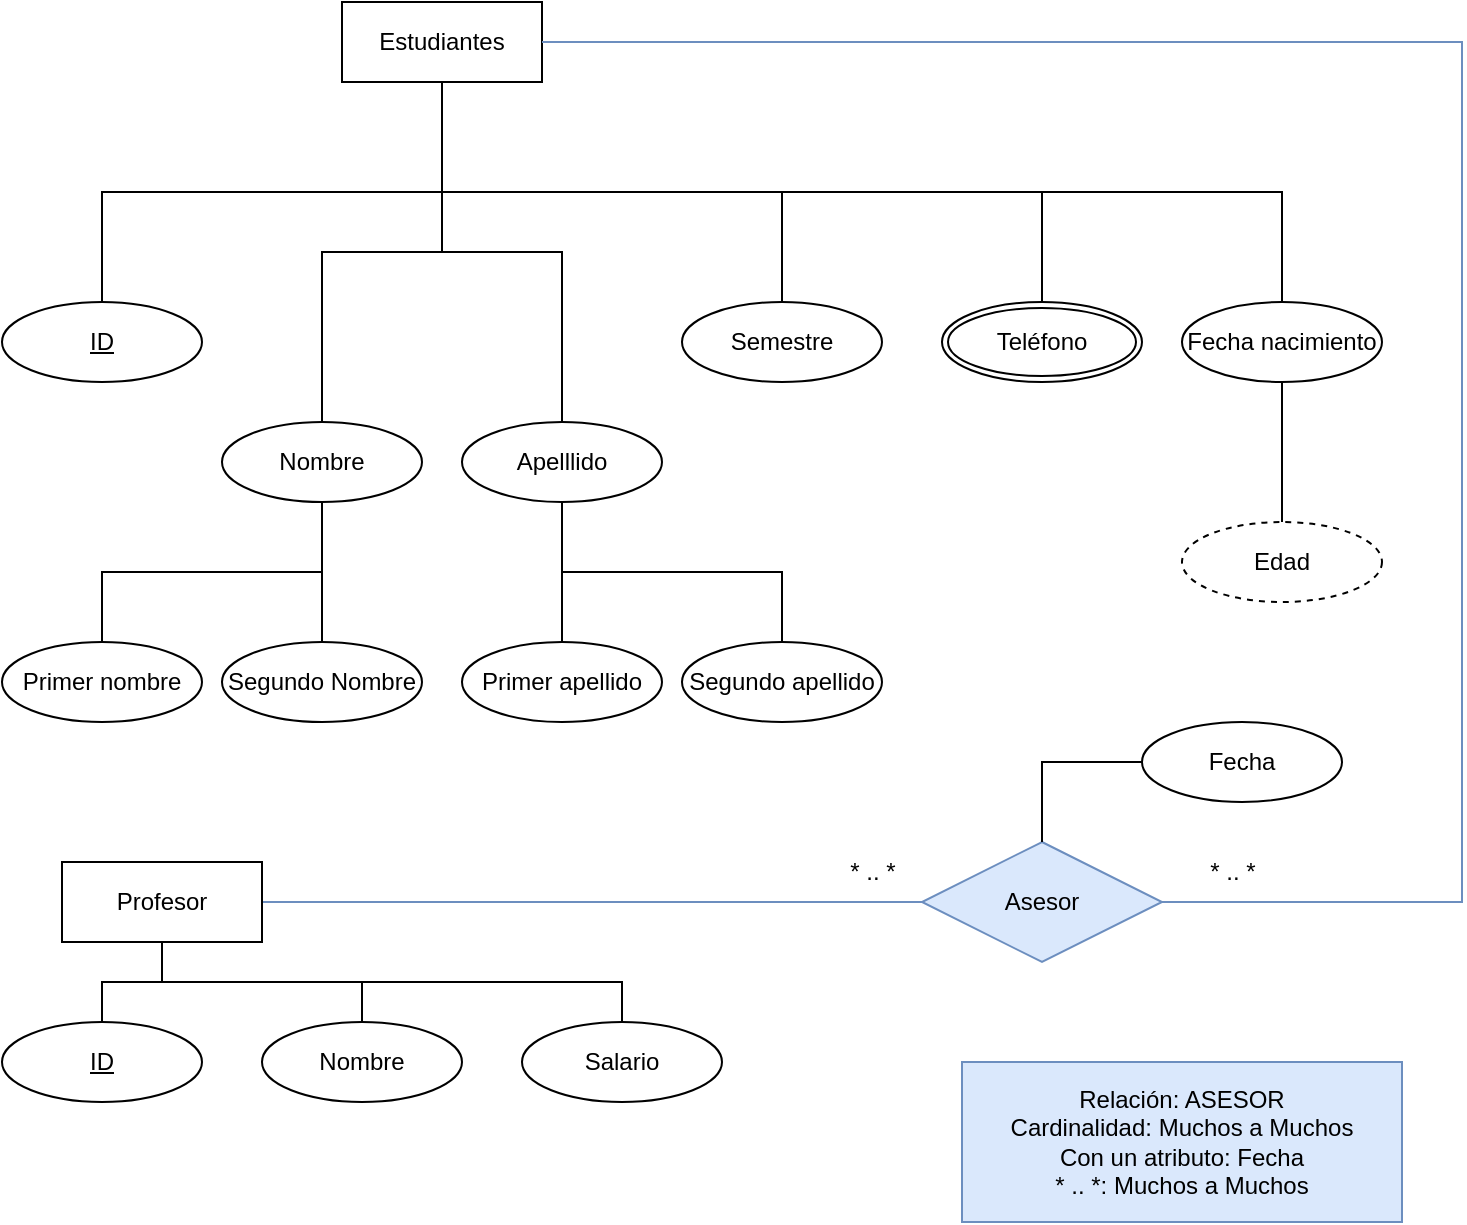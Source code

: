 <mxfile version="21.6.7" type="device">
  <diagram id="R2lEEEUBdFMjLlhIrx00" name="Page-1">
    <mxGraphModel dx="989" dy="626" grid="1" gridSize="10" guides="1" tooltips="1" connect="1" arrows="1" fold="1" page="1" pageScale="1" pageWidth="850" pageHeight="1100" math="0" shadow="0" extFonts="Permanent Marker^https://fonts.googleapis.com/css?family=Permanent+Marker">
      <root>
        <mxCell id="0" />
        <mxCell id="1" parent="0" />
        <mxCell id="CgryGg1mfbn8uc2uhe24-1" value="Estudiantes" style="whiteSpace=wrap;html=1;align=center;" vertex="1" parent="1">
          <mxGeometry x="200" y="60" width="100" height="40" as="geometry" />
        </mxCell>
        <mxCell id="CgryGg1mfbn8uc2uhe24-9" style="edgeStyle=orthogonalEdgeStyle;rounded=0;orthogonalLoop=1;jettySize=auto;html=1;exitX=0.5;exitY=0;exitDx=0;exitDy=0;entryX=0.5;entryY=1;entryDx=0;entryDy=0;endArrow=none;endFill=0;" edge="1" parent="1" source="CgryGg1mfbn8uc2uhe24-3" target="CgryGg1mfbn8uc2uhe24-1">
          <mxGeometry relative="1" as="geometry" />
        </mxCell>
        <mxCell id="CgryGg1mfbn8uc2uhe24-3" value="Nombre" style="ellipse;whiteSpace=wrap;html=1;align=center;" vertex="1" parent="1">
          <mxGeometry x="140" y="270" width="100" height="40" as="geometry" />
        </mxCell>
        <mxCell id="CgryGg1mfbn8uc2uhe24-10" style="edgeStyle=orthogonalEdgeStyle;rounded=0;orthogonalLoop=1;jettySize=auto;html=1;entryX=0.5;entryY=1;entryDx=0;entryDy=0;endArrow=none;endFill=0;" edge="1" parent="1" source="CgryGg1mfbn8uc2uhe24-4" target="CgryGg1mfbn8uc2uhe24-1">
          <mxGeometry relative="1" as="geometry" />
        </mxCell>
        <mxCell id="CgryGg1mfbn8uc2uhe24-4" value="Apelllido" style="ellipse;whiteSpace=wrap;html=1;align=center;" vertex="1" parent="1">
          <mxGeometry x="260" y="270" width="100" height="40" as="geometry" />
        </mxCell>
        <mxCell id="CgryGg1mfbn8uc2uhe24-11" style="edgeStyle=orthogonalEdgeStyle;rounded=0;orthogonalLoop=1;jettySize=auto;html=1;entryX=0.5;entryY=1;entryDx=0;entryDy=0;exitX=0.5;exitY=0;exitDx=0;exitDy=0;endArrow=none;endFill=0;" edge="1" parent="1" source="CgryGg1mfbn8uc2uhe24-5" target="CgryGg1mfbn8uc2uhe24-1">
          <mxGeometry relative="1" as="geometry" />
        </mxCell>
        <mxCell id="CgryGg1mfbn8uc2uhe24-5" value="Semestre" style="ellipse;whiteSpace=wrap;html=1;align=center;" vertex="1" parent="1">
          <mxGeometry x="370" y="210" width="100" height="40" as="geometry" />
        </mxCell>
        <mxCell id="CgryGg1mfbn8uc2uhe24-8" style="edgeStyle=orthogonalEdgeStyle;rounded=0;orthogonalLoop=1;jettySize=auto;html=1;entryX=0.5;entryY=1;entryDx=0;entryDy=0;exitX=0.5;exitY=0;exitDx=0;exitDy=0;endArrow=none;endFill=0;" edge="1" parent="1" source="CgryGg1mfbn8uc2uhe24-7" target="CgryGg1mfbn8uc2uhe24-1">
          <mxGeometry relative="1" as="geometry" />
        </mxCell>
        <mxCell id="CgryGg1mfbn8uc2uhe24-7" value="ID" style="ellipse;whiteSpace=wrap;html=1;align=center;fontStyle=4;" vertex="1" parent="1">
          <mxGeometry x="30" y="210" width="100" height="40" as="geometry" />
        </mxCell>
        <mxCell id="CgryGg1mfbn8uc2uhe24-19" style="edgeStyle=orthogonalEdgeStyle;rounded=0;orthogonalLoop=1;jettySize=auto;html=1;entryX=0.5;entryY=1;entryDx=0;entryDy=0;exitX=0.5;exitY=0;exitDx=0;exitDy=0;endArrow=none;endFill=0;" edge="1" parent="1" source="CgryGg1mfbn8uc2uhe24-13" target="CgryGg1mfbn8uc2uhe24-3">
          <mxGeometry relative="1" as="geometry" />
        </mxCell>
        <mxCell id="CgryGg1mfbn8uc2uhe24-13" value="Primer nombre" style="ellipse;whiteSpace=wrap;html=1;align=center;" vertex="1" parent="1">
          <mxGeometry x="30" y="380" width="100" height="40" as="geometry" />
        </mxCell>
        <mxCell id="CgryGg1mfbn8uc2uhe24-18" style="edgeStyle=orthogonalEdgeStyle;rounded=0;orthogonalLoop=1;jettySize=auto;html=1;entryX=0.5;entryY=1;entryDx=0;entryDy=0;endArrow=none;endFill=0;" edge="1" parent="1" source="CgryGg1mfbn8uc2uhe24-14" target="CgryGg1mfbn8uc2uhe24-3">
          <mxGeometry relative="1" as="geometry" />
        </mxCell>
        <mxCell id="CgryGg1mfbn8uc2uhe24-14" value="Segundo Nombre" style="ellipse;whiteSpace=wrap;html=1;align=center;" vertex="1" parent="1">
          <mxGeometry x="140" y="380" width="100" height="40" as="geometry" />
        </mxCell>
        <mxCell id="CgryGg1mfbn8uc2uhe24-20" style="edgeStyle=orthogonalEdgeStyle;rounded=0;orthogonalLoop=1;jettySize=auto;html=1;entryX=0.5;entryY=1;entryDx=0;entryDy=0;endArrow=none;endFill=0;" edge="1" parent="1" source="CgryGg1mfbn8uc2uhe24-15" target="CgryGg1mfbn8uc2uhe24-4">
          <mxGeometry relative="1" as="geometry" />
        </mxCell>
        <mxCell id="CgryGg1mfbn8uc2uhe24-15" value="Primer apellido" style="ellipse;whiteSpace=wrap;html=1;align=center;" vertex="1" parent="1">
          <mxGeometry x="260" y="380" width="100" height="40" as="geometry" />
        </mxCell>
        <mxCell id="CgryGg1mfbn8uc2uhe24-21" style="edgeStyle=orthogonalEdgeStyle;rounded=0;orthogonalLoop=1;jettySize=auto;html=1;entryX=0.5;entryY=1;entryDx=0;entryDy=0;exitX=0.5;exitY=0;exitDx=0;exitDy=0;endArrow=none;endFill=0;" edge="1" parent="1" source="CgryGg1mfbn8uc2uhe24-16" target="CgryGg1mfbn8uc2uhe24-4">
          <mxGeometry relative="1" as="geometry" />
        </mxCell>
        <mxCell id="CgryGg1mfbn8uc2uhe24-16" value="Segundo apellido" style="ellipse;whiteSpace=wrap;html=1;align=center;" vertex="1" parent="1">
          <mxGeometry x="370" y="380" width="100" height="40" as="geometry" />
        </mxCell>
        <mxCell id="CgryGg1mfbn8uc2uhe24-23" style="edgeStyle=orthogonalEdgeStyle;rounded=0;orthogonalLoop=1;jettySize=auto;html=1;entryX=0.5;entryY=1;entryDx=0;entryDy=0;exitX=0.5;exitY=0;exitDx=0;exitDy=0;endArrow=none;endFill=0;" edge="1" parent="1" source="CgryGg1mfbn8uc2uhe24-22" target="CgryGg1mfbn8uc2uhe24-1">
          <mxGeometry relative="1" as="geometry" />
        </mxCell>
        <mxCell id="CgryGg1mfbn8uc2uhe24-22" value="Teléfono" style="ellipse;shape=doubleEllipse;margin=3;whiteSpace=wrap;html=1;align=center;" vertex="1" parent="1">
          <mxGeometry x="500" y="210" width="100" height="40" as="geometry" />
        </mxCell>
        <mxCell id="CgryGg1mfbn8uc2uhe24-25" style="edgeStyle=orthogonalEdgeStyle;rounded=0;orthogonalLoop=1;jettySize=auto;html=1;entryX=0.5;entryY=1;entryDx=0;entryDy=0;exitX=0.5;exitY=0;exitDx=0;exitDy=0;endArrow=none;endFill=0;" edge="1" parent="1" source="CgryGg1mfbn8uc2uhe24-24" target="CgryGg1mfbn8uc2uhe24-1">
          <mxGeometry relative="1" as="geometry" />
        </mxCell>
        <mxCell id="CgryGg1mfbn8uc2uhe24-24" value="Fecha nacimiento" style="ellipse;whiteSpace=wrap;html=1;align=center;" vertex="1" parent="1">
          <mxGeometry x="620" y="210" width="100" height="40" as="geometry" />
        </mxCell>
        <mxCell id="CgryGg1mfbn8uc2uhe24-27" style="edgeStyle=orthogonalEdgeStyle;rounded=0;orthogonalLoop=1;jettySize=auto;html=1;entryX=0.5;entryY=1;entryDx=0;entryDy=0;endArrow=none;endFill=0;" edge="1" parent="1" source="CgryGg1mfbn8uc2uhe24-26" target="CgryGg1mfbn8uc2uhe24-24">
          <mxGeometry relative="1" as="geometry" />
        </mxCell>
        <mxCell id="CgryGg1mfbn8uc2uhe24-26" value="Edad" style="ellipse;whiteSpace=wrap;html=1;align=center;dashed=1;" vertex="1" parent="1">
          <mxGeometry x="620" y="320" width="100" height="40" as="geometry" />
        </mxCell>
        <mxCell id="CgryGg1mfbn8uc2uhe24-38" style="edgeStyle=orthogonalEdgeStyle;rounded=0;orthogonalLoop=1;jettySize=auto;html=1;exitX=1;exitY=0.5;exitDx=0;exitDy=0;entryX=0;entryY=0.5;entryDx=0;entryDy=0;strokeColor=#6c8ebf;endArrow=none;endFill=0;fillColor=#dae8fc;" edge="1" parent="1" source="CgryGg1mfbn8uc2uhe24-29" target="CgryGg1mfbn8uc2uhe24-37">
          <mxGeometry relative="1" as="geometry" />
        </mxCell>
        <mxCell id="CgryGg1mfbn8uc2uhe24-29" value="Profesor" style="whiteSpace=wrap;html=1;align=center;" vertex="1" parent="1">
          <mxGeometry x="60" y="490" width="100" height="40" as="geometry" />
        </mxCell>
        <mxCell id="CgryGg1mfbn8uc2uhe24-34" style="edgeStyle=orthogonalEdgeStyle;rounded=0;orthogonalLoop=1;jettySize=auto;html=1;exitX=0.5;exitY=0;exitDx=0;exitDy=0;entryX=0.5;entryY=1;entryDx=0;entryDy=0;endArrow=none;endFill=0;" edge="1" parent="1" source="CgryGg1mfbn8uc2uhe24-31" target="CgryGg1mfbn8uc2uhe24-29">
          <mxGeometry relative="1" as="geometry" />
        </mxCell>
        <mxCell id="CgryGg1mfbn8uc2uhe24-31" value="ID" style="ellipse;whiteSpace=wrap;html=1;align=center;fontStyle=4;" vertex="1" parent="1">
          <mxGeometry x="30" y="570" width="100" height="40" as="geometry" />
        </mxCell>
        <mxCell id="CgryGg1mfbn8uc2uhe24-35" style="edgeStyle=orthogonalEdgeStyle;rounded=0;orthogonalLoop=1;jettySize=auto;html=1;entryX=0.5;entryY=1;entryDx=0;entryDy=0;endArrow=none;endFill=0;" edge="1" parent="1" source="CgryGg1mfbn8uc2uhe24-32" target="CgryGg1mfbn8uc2uhe24-29">
          <mxGeometry relative="1" as="geometry" />
        </mxCell>
        <mxCell id="CgryGg1mfbn8uc2uhe24-32" value="Nombre" style="ellipse;whiteSpace=wrap;html=1;align=center;" vertex="1" parent="1">
          <mxGeometry x="160" y="570" width="100" height="40" as="geometry" />
        </mxCell>
        <mxCell id="CgryGg1mfbn8uc2uhe24-36" style="edgeStyle=orthogonalEdgeStyle;rounded=0;orthogonalLoop=1;jettySize=auto;html=1;entryX=0.5;entryY=1;entryDx=0;entryDy=0;exitX=0.5;exitY=0;exitDx=0;exitDy=0;endArrow=none;endFill=0;" edge="1" parent="1" source="CgryGg1mfbn8uc2uhe24-33" target="CgryGg1mfbn8uc2uhe24-29">
          <mxGeometry relative="1" as="geometry" />
        </mxCell>
        <mxCell id="CgryGg1mfbn8uc2uhe24-33" value="Salario" style="ellipse;whiteSpace=wrap;html=1;align=center;" vertex="1" parent="1">
          <mxGeometry x="290" y="570" width="100" height="40" as="geometry" />
        </mxCell>
        <mxCell id="CgryGg1mfbn8uc2uhe24-39" style="edgeStyle=orthogonalEdgeStyle;rounded=0;orthogonalLoop=1;jettySize=auto;html=1;entryX=1;entryY=0.5;entryDx=0;entryDy=0;exitX=1;exitY=0.5;exitDx=0;exitDy=0;endArrow=none;endFill=0;fillColor=#dae8fc;strokeColor=#6c8ebf;" edge="1" parent="1" source="CgryGg1mfbn8uc2uhe24-37" target="CgryGg1mfbn8uc2uhe24-1">
          <mxGeometry relative="1" as="geometry">
            <Array as="points">
              <mxPoint x="760" y="510" />
              <mxPoint x="760" y="80" />
            </Array>
          </mxGeometry>
        </mxCell>
        <mxCell id="CgryGg1mfbn8uc2uhe24-37" value="Asesor" style="shape=rhombus;perimeter=rhombusPerimeter;whiteSpace=wrap;html=1;align=center;fillColor=#dae8fc;strokeColor=#6c8ebf;" vertex="1" parent="1">
          <mxGeometry x="490" y="480" width="120" height="60" as="geometry" />
        </mxCell>
        <mxCell id="CgryGg1mfbn8uc2uhe24-41" style="edgeStyle=orthogonalEdgeStyle;rounded=0;orthogonalLoop=1;jettySize=auto;html=1;entryX=0.5;entryY=0;entryDx=0;entryDy=0;exitX=0;exitY=0.5;exitDx=0;exitDy=0;endArrow=none;endFill=0;" edge="1" parent="1" source="CgryGg1mfbn8uc2uhe24-40" target="CgryGg1mfbn8uc2uhe24-37">
          <mxGeometry relative="1" as="geometry" />
        </mxCell>
        <mxCell id="CgryGg1mfbn8uc2uhe24-40" value="Fecha" style="ellipse;whiteSpace=wrap;html=1;align=center;" vertex="1" parent="1">
          <mxGeometry x="600" y="420" width="100" height="40" as="geometry" />
        </mxCell>
        <mxCell id="CgryGg1mfbn8uc2uhe24-42" value="Relación: ASESOR&lt;br&gt;Cardinalidad: Muchos a Muchos&lt;br&gt;Con un atributo: Fecha&lt;br&gt;* .. *: Muchos a Muchos" style="whiteSpace=wrap;html=1;fillColor=#dae8fc;strokeColor=#6c8ebf;" vertex="1" parent="1">
          <mxGeometry x="510" y="590" width="220" height="80" as="geometry" />
        </mxCell>
        <mxCell id="CgryGg1mfbn8uc2uhe24-43" value="* .. *" style="text;html=1;align=center;verticalAlign=middle;resizable=0;points=[];autosize=1;strokeColor=none;fillColor=none;" vertex="1" parent="1">
          <mxGeometry x="440" y="480" width="50" height="30" as="geometry" />
        </mxCell>
        <mxCell id="CgryGg1mfbn8uc2uhe24-44" value="* .. *" style="text;html=1;align=center;verticalAlign=middle;resizable=0;points=[];autosize=1;strokeColor=none;fillColor=none;" vertex="1" parent="1">
          <mxGeometry x="620" y="480" width="50" height="30" as="geometry" />
        </mxCell>
      </root>
    </mxGraphModel>
  </diagram>
</mxfile>
